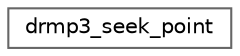 digraph "Graphical Class Hierarchy"
{
 // LATEX_PDF_SIZE
  bgcolor="transparent";
  edge [fontname=Helvetica,fontsize=10,labelfontname=Helvetica,labelfontsize=10];
  node [fontname=Helvetica,fontsize=10,shape=box,height=0.2,width=0.4];
  rankdir="LR";
  Node0 [id="Node000000",label="drmp3_seek_point",height=0.2,width=0.4,color="grey40", fillcolor="white", style="filled",URL="$structdrmp3__seek__point.html",tooltip=" "];
}
